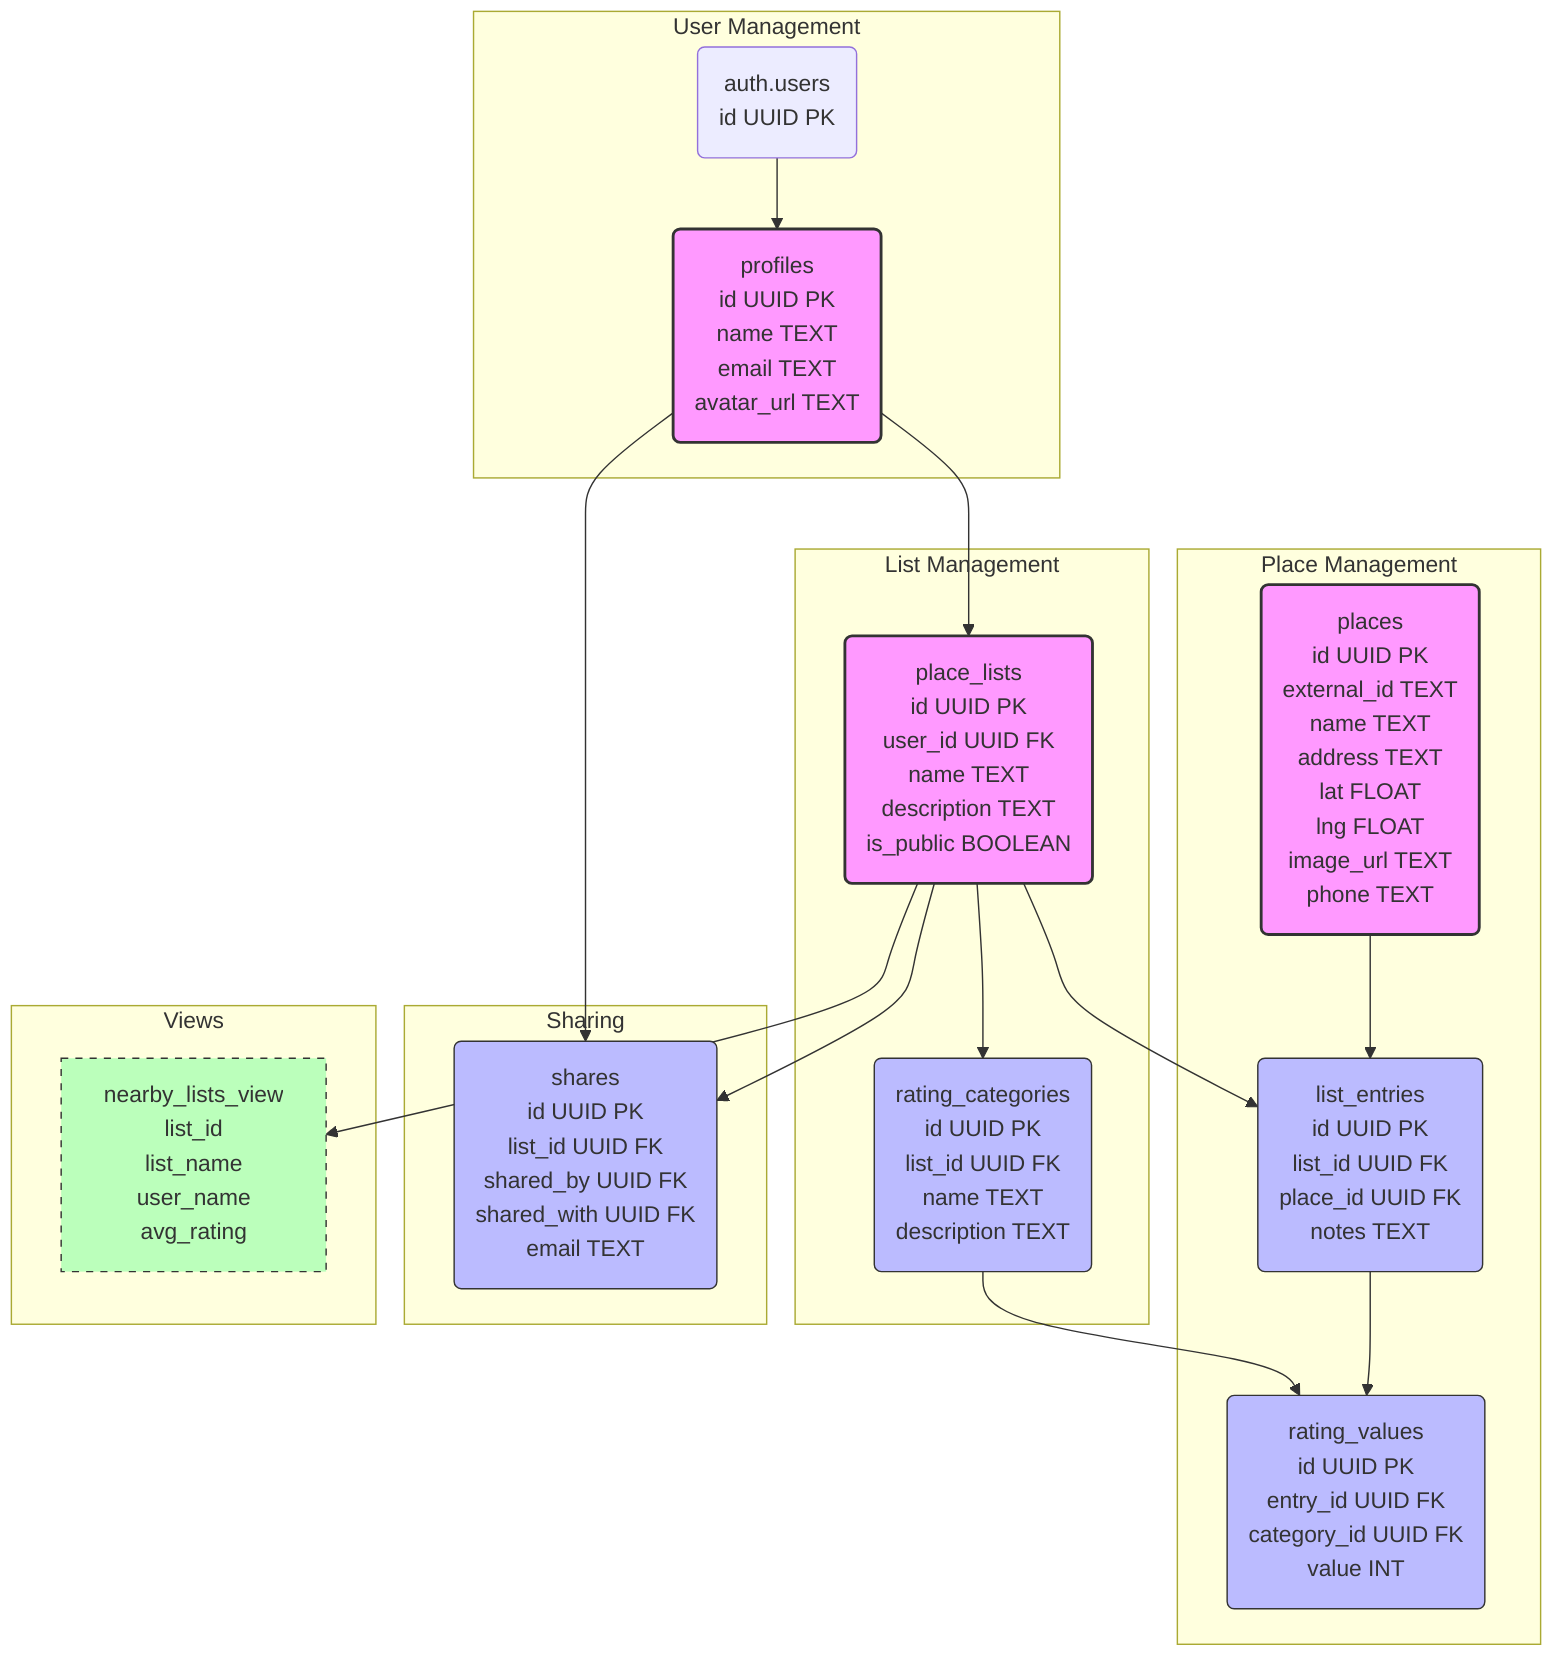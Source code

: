 graph TD
    Auth[auth.users] --> Profiles[profiles]
    Profiles --> PlaceLists[place_lists]
    PlaceLists --> RatingCategories[rating_categories]
    PlaceLists --> ListEntries[list_entries]
    Places[places] --> ListEntries
    ListEntries --> RatingValues[rating_values]
    RatingCategories --> RatingValues
    PlaceLists --> Shares[shares]
    Profiles --> Shares
    
    subgraph User Management
        Auth(auth.users<br/>id UUID PK)
        Profiles(profiles<br/>id UUID PK<br/>name TEXT<br/>email TEXT<br/>avatar_url TEXT)
    end
    
    subgraph List Management
        PlaceLists(place_lists<br/>id UUID PK<br/>user_id UUID FK<br/>name TEXT<br/>description TEXT<br/>is_public BOOLEAN)
        RatingCategories(rating_categories<br/>id UUID PK<br/>list_id UUID FK<br/>name TEXT<br/>description TEXT)
    end
    
    subgraph Place Management
        Places(places<br/>id UUID PK<br/>external_id TEXT<br/>name TEXT<br/>address TEXT<br/>lat FLOAT<br/>lng FLOAT<br/>image_url TEXT<br/>phone TEXT)
        ListEntries(list_entries<br/>id UUID PK<br/>list_id UUID FK<br/>place_id UUID FK<br/>notes TEXT)
        RatingValues(rating_values<br/>id UUID PK<br/>entry_id UUID FK<br/>category_id UUID FK<br/>value INT)
    end
    
    subgraph Sharing
        Shares(shares<br/>id UUID PK<br/>list_id UUID FK<br/>shared_by UUID FK<br/>shared_with UUID FK<br/>email TEXT)
    end
    
    classDef primaryTable fill:#f9f,stroke:#333,stroke-width:2px;
    classDef secondaryTable fill:#bbf,stroke:#333,stroke-width:1px;
    classDef viewTable fill:#bfb,stroke:#333,stroke-width:1px,stroke-dasharray: 5 5;
    
    class PlaceLists,Profiles,Places primaryTable;
    class ListEntries,RatingCategories,RatingValues,Shares secondaryTable;
    
    subgraph Views
        NearbyListsView[nearby_lists_view<br/>list_id<br/>list_name<br/>user_name<br/>avg_rating]
    end
    
    class NearbyListsView viewTable;
    
    PlaceLists --> NearbyListsView